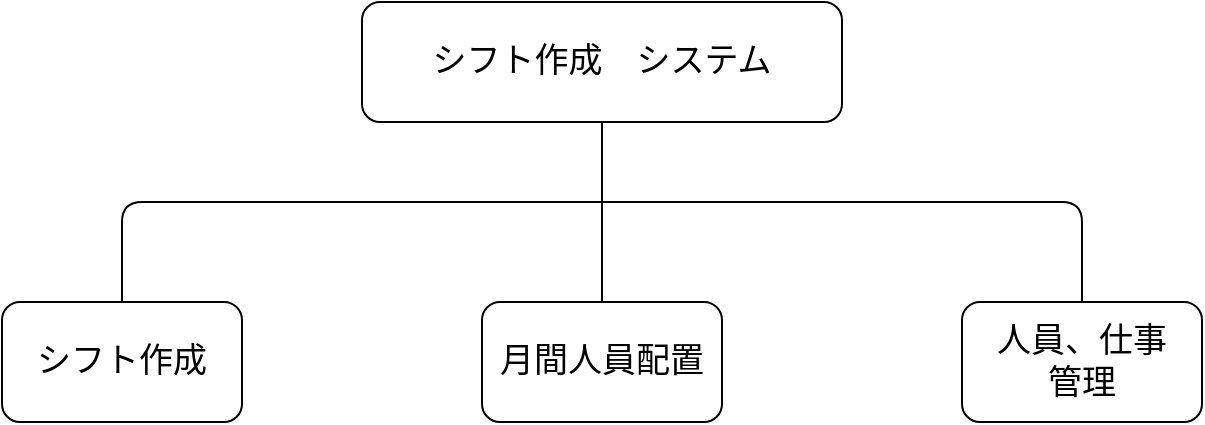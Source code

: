 <mxfile version="13.1.3" pages="6">
    <diagram id="o-nhEI0Ll0ATZ2FC6t1C" name="システム全体像">
        <mxGraphModel dx="898" dy="680" grid="1" gridSize="10" guides="1" tooltips="1" connect="1" arrows="1" fold="1" page="1" pageScale="1" pageWidth="827" pageHeight="1169" math="0" shadow="0">
            <root>
                <mxCell id="h0-zNd2Gv4u5xCkBOTYm-0"/>
                <mxCell id="h0-zNd2Gv4u5xCkBOTYm-1" parent="h0-zNd2Gv4u5xCkBOTYm-0"/>
                <mxCell id="V_jNcL3pO2qzTO4pZAFm-0" value="シフト作成　システム" style="rounded=1;whiteSpace=wrap;html=1;fontSize=17;" parent="h0-zNd2Gv4u5xCkBOTYm-1" vertex="1">
                    <mxGeometry x="240" y="40" width="240" height="60" as="geometry"/>
                </mxCell>
                <mxCell id="V_jNcL3pO2qzTO4pZAFm-1" value="シフト作成" style="rounded=1;whiteSpace=wrap;html=1;fontSize=17;" parent="h0-zNd2Gv4u5xCkBOTYm-1" vertex="1">
                    <mxGeometry x="60" y="190" width="120" height="60" as="geometry"/>
                </mxCell>
                <mxCell id="V_jNcL3pO2qzTO4pZAFm-2" value="月間人員配置" style="rounded=1;whiteSpace=wrap;html=1;fontSize=17;" parent="h0-zNd2Gv4u5xCkBOTYm-1" vertex="1">
                    <mxGeometry x="300" y="190" width="120" height="60" as="geometry"/>
                </mxCell>
                <mxCell id="V_jNcL3pO2qzTO4pZAFm-3" value="人員、仕事&lt;br&gt;管理" style="rounded=1;whiteSpace=wrap;html=1;fontSize=17;" parent="h0-zNd2Gv4u5xCkBOTYm-1" vertex="1">
                    <mxGeometry x="540" y="190" width="120" height="60" as="geometry"/>
                </mxCell>
                <mxCell id="V_jNcL3pO2qzTO4pZAFm-5" value="" style="endArrow=none;html=1;fontSize=17;entryX=0.5;entryY=1;entryDx=0;entryDy=0;exitX=0.5;exitY=0;exitDx=0;exitDy=0;" parent="h0-zNd2Gv4u5xCkBOTYm-1" source="V_jNcL3pO2qzTO4pZAFm-2" target="V_jNcL3pO2qzTO4pZAFm-0" edge="1">
                    <mxGeometry width="50" height="50" relative="1" as="geometry">
                        <mxPoint x="390" y="330" as="sourcePoint"/>
                        <mxPoint x="440" y="280" as="targetPoint"/>
                    </mxGeometry>
                </mxCell>
                <mxCell id="V_jNcL3pO2qzTO4pZAFm-6" value="" style="endArrow=none;html=1;fontSize=17;entryX=0.5;entryY=0;entryDx=0;entryDy=0;" parent="h0-zNd2Gv4u5xCkBOTYm-1" target="V_jNcL3pO2qzTO4pZAFm-3" edge="1">
                    <mxGeometry width="50" height="50" relative="1" as="geometry">
                        <mxPoint x="360" y="140" as="sourcePoint"/>
                        <mxPoint x="440" y="280" as="targetPoint"/>
                        <Array as="points">
                            <mxPoint x="600" y="140"/>
                        </Array>
                    </mxGeometry>
                </mxCell>
                <mxCell id="V_jNcL3pO2qzTO4pZAFm-7" value="" style="endArrow=none;html=1;fontSize=17;exitX=0.5;exitY=0;exitDx=0;exitDy=0;" parent="h0-zNd2Gv4u5xCkBOTYm-1" source="V_jNcL3pO2qzTO4pZAFm-1" edge="1">
                    <mxGeometry width="50" height="50" relative="1" as="geometry">
                        <mxPoint x="390" y="330" as="sourcePoint"/>
                        <mxPoint x="360" y="140" as="targetPoint"/>
                        <Array as="points">
                            <mxPoint x="120" y="140"/>
                        </Array>
                    </mxGeometry>
                </mxCell>
            </root>
        </mxGraphModel>
    </diagram>
    <diagram id="C5RBs43oDa-KdzZeNtuy" name="シフト作成 フローチャート">
        <mxGraphModel dx="1138" dy="680" grid="1" gridSize="10" guides="1" tooltips="1" connect="1" arrows="1" fold="1" page="1" pageScale="1" pageWidth="827" pageHeight="1169" math="0" shadow="0">
            <root>
                <mxCell id="WIyWlLk6GJQsqaUBKTNV-0"/>
                <mxCell id="WIyWlLk6GJQsqaUBKTNV-1" parent="WIyWlLk6GJQsqaUBKTNV-0"/>
                <mxCell id="WIyWlLk6GJQsqaUBKTNV-2" value="" style="rounded=0;html=1;jettySize=auto;orthogonalLoop=1;fontSize=11;endArrow=block;endFill=0;endSize=8;strokeWidth=1;shadow=0;labelBackgroundColor=none;edgeStyle=orthogonalEdgeStyle;entryX=0.5;entryY=0;entryDx=0;entryDy=0;" parent="WIyWlLk6GJQsqaUBKTNV-1" source="WIyWlLk6GJQsqaUBKTNV-3" target="FA0ZY51cPl-vO5pHPwS9-0" edge="1">
                    <mxGeometry relative="1" as="geometry">
                        <mxPoint x="220" y="170" as="targetPoint"/>
                    </mxGeometry>
                </mxCell>
                <mxCell id="WIyWlLk6GJQsqaUBKTNV-3" value="start" style="rounded=1;whiteSpace=wrap;html=1;fontSize=12;glass=0;strokeWidth=1;shadow=0;" parent="WIyWlLk6GJQsqaUBKTNV-1" vertex="1">
                    <mxGeometry x="160" y="80" width="120" height="40" as="geometry"/>
                </mxCell>
                <mxCell id="FA0ZY51cPl-vO5pHPwS9-5" style="edgeStyle=orthogonalEdgeStyle;rounded=0;orthogonalLoop=1;jettySize=auto;html=1;exitX=0;exitY=0.5;exitDx=0;exitDy=0;" parent="WIyWlLk6GJQsqaUBKTNV-1" source="SOiAL_RHciGtd8sG_Pv3-1" edge="1">
                    <mxGeometry relative="1" as="geometry">
                        <mxPoint x="220" y="250" as="targetPoint"/>
                        <mxPoint x="340" y="250" as="sourcePoint"/>
                    </mxGeometry>
                </mxCell>
                <mxCell id="WIyWlLk6GJQsqaUBKTNV-11" value="end" style="rounded=1;whiteSpace=wrap;html=1;fontSize=12;glass=0;strokeWidth=1;shadow=0;" parent="WIyWlLk6GJQsqaUBKTNV-1" vertex="1">
                    <mxGeometry x="160" y="690" width="120" height="40" as="geometry"/>
                </mxCell>
                <mxCell id="FA0ZY51cPl-vO5pHPwS9-2" value="" style="edgeStyle=orthogonalEdgeStyle;rounded=0;orthogonalLoop=1;jettySize=auto;html=1;entryX=0.5;entryY=0;entryDx=0;entryDy=0;" parent="WIyWlLk6GJQsqaUBKTNV-1" source="FA0ZY51cPl-vO5pHPwS9-0" target="FA0ZY51cPl-vO5pHPwS9-3" edge="1">
                    <mxGeometry relative="1" as="geometry">
                        <mxPoint x="220" y="260" as="targetPoint"/>
                    </mxGeometry>
                </mxCell>
                <mxCell id="FA0ZY51cPl-vO5pHPwS9-0" value="日付の入力" style="rounded=0;whiteSpace=wrap;html=1;" parent="WIyWlLk6GJQsqaUBKTNV-1" vertex="1">
                    <mxGeometry x="160" y="150" width="120" height="70" as="geometry"/>
                </mxCell>
                <mxCell id="FA0ZY51cPl-vO5pHPwS9-1" style="edgeStyle=orthogonalEdgeStyle;rounded=0;orthogonalLoop=1;jettySize=auto;html=1;exitX=0.5;exitY=1;exitDx=0;exitDy=0;" parent="WIyWlLk6GJQsqaUBKTNV-1" source="FA0ZY51cPl-vO5pHPwS9-0" target="FA0ZY51cPl-vO5pHPwS9-0" edge="1">
                    <mxGeometry relative="1" as="geometry"/>
                </mxCell>
                <mxCell id="FA0ZY51cPl-vO5pHPwS9-3" value="シフト作成" style="whiteSpace=wrap;html=1;aspect=fixed;" parent="WIyWlLk6GJQsqaUBKTNV-1" vertex="1">
                    <mxGeometry x="160" y="280" width="120" height="120" as="geometry"/>
                </mxCell>
                <mxCell id="FA0ZY51cPl-vO5pHPwS9-10" value="" style="endArrow=classic;html=1;entryX=0.5;entryY=0;entryDx=0;entryDy=0;" parent="WIyWlLk6GJQsqaUBKTNV-1" edge="1">
                    <mxGeometry width="50" height="50" relative="1" as="geometry">
                        <mxPoint x="220" y="400" as="sourcePoint"/>
                        <mxPoint x="220" y="430" as="targetPoint"/>
                    </mxGeometry>
                </mxCell>
                <mxCell id="FA0ZY51cPl-vO5pHPwS9-11" value="" style="endArrow=classic;html=1;exitX=0.5;exitY=1;exitDx=0;exitDy=0;entryX=0.5;entryY=0;entryDx=0;entryDy=0;" parent="WIyWlLk6GJQsqaUBKTNV-1" target="WIyWlLk6GJQsqaUBKTNV-11" edge="1">
                    <mxGeometry width="50" height="50" relative="1" as="geometry">
                        <mxPoint x="220" y="490" as="sourcePoint"/>
                        <mxPoint x="440" y="290" as="targetPoint"/>
                    </mxGeometry>
                </mxCell>
                <mxCell id="FA0ZY51cPl-vO5pHPwS9-18" value="no" style="edgeLabel;html=1;align=center;verticalAlign=middle;resizable=0;points=[];fontSize=17;" parent="FA0ZY51cPl-vO5pHPwS9-11" vertex="1" connectable="0">
                    <mxGeometry x="0.55" y="2" relative="1" as="geometry">
                        <mxPoint x="18" as="offset"/>
                    </mxGeometry>
                </mxCell>
                <mxCell id="FA0ZY51cPl-vO5pHPwS9-12" value="手作業で変更" style="rhombus;whiteSpace=wrap;html=1;" parent="WIyWlLk6GJQsqaUBKTNV-1" vertex="1">
                    <mxGeometry x="160" y="530" width="120" height="80" as="geometry"/>
                </mxCell>
                <mxCell id="FA0ZY51cPl-vO5pHPwS9-16" value="" style="edgeStyle=orthogonalEdgeStyle;rounded=0;orthogonalLoop=1;jettySize=auto;html=1;fontSize=17;" parent="WIyWlLk6GJQsqaUBKTNV-1" source="FA0ZY51cPl-vO5pHPwS9-13" target="FA0ZY51cPl-vO5pHPwS9-12" edge="1">
                    <mxGeometry relative="1" as="geometry">
                        <Array as="points">
                            <mxPoint x="220" y="530"/>
                            <mxPoint x="220" y="530"/>
                        </Array>
                    </mxGeometry>
                </mxCell>
                <mxCell id="FA0ZY51cPl-vO5pHPwS9-17" value="no" style="edgeLabel;html=1;align=center;verticalAlign=middle;resizable=0;points=[];fontSize=17;" parent="FA0ZY51cPl-vO5pHPwS9-16" vertex="1" connectable="0">
                    <mxGeometry x="-0.1" y="1" relative="1" as="geometry">
                        <mxPoint x="19" as="offset"/>
                    </mxGeometry>
                </mxCell>
                <mxCell id="FA0ZY51cPl-vO5pHPwS9-13" value="作り直す" style="rhombus;whiteSpace=wrap;html=1;" parent="WIyWlLk6GJQsqaUBKTNV-1" vertex="1">
                    <mxGeometry x="160" y="430" width="120" height="80" as="geometry"/>
                </mxCell>
                <mxCell id="FA0ZY51cPl-vO5pHPwS9-14" value="" style="endArrow=classic;html=1;exitX=1;exitY=0.5;exitDx=0;exitDy=0;entryX=1;entryY=0.5;entryDx=0;entryDy=0;" parent="WIyWlLk6GJQsqaUBKTNV-1" source="FA0ZY51cPl-vO5pHPwS9-13" target="FA0ZY51cPl-vO5pHPwS9-3" edge="1">
                    <mxGeometry width="50" height="50" relative="1" as="geometry">
                        <mxPoint x="390" y="460" as="sourcePoint"/>
                        <mxPoint x="440" y="410" as="targetPoint"/>
                        <Array as="points">
                            <mxPoint x="360" y="470"/>
                            <mxPoint x="360" y="340"/>
                        </Array>
                    </mxGeometry>
                </mxCell>
                <mxCell id="FA0ZY51cPl-vO5pHPwS9-15" value="yes" style="edgeLabel;html=1;align=center;verticalAlign=middle;resizable=0;points=[];fontStyle=1;fontSize=17;" parent="FA0ZY51cPl-vO5pHPwS9-14" vertex="1" connectable="0">
                    <mxGeometry x="0.221" y="-1" relative="1" as="geometry">
                        <mxPoint x="19" y="27" as="offset"/>
                    </mxGeometry>
                </mxCell>
                <mxCell id="FA0ZY51cPl-vO5pHPwS9-19" value="手作業作成" style="rounded=0;whiteSpace=wrap;html=1;" parent="WIyWlLk6GJQsqaUBKTNV-1" vertex="1">
                    <mxGeometry x="354" y="610" width="120" height="60" as="geometry"/>
                </mxCell>
                <mxCell id="FA0ZY51cPl-vO5pHPwS9-20" value="" style="endArrow=classic;html=1;fontSize=17;exitX=1;exitY=0.5;exitDx=0;exitDy=0;entryX=0.5;entryY=0;entryDx=0;entryDy=0;" parent="WIyWlLk6GJQsqaUBKTNV-1" source="FA0ZY51cPl-vO5pHPwS9-12" target="FA0ZY51cPl-vO5pHPwS9-19" edge="1">
                    <mxGeometry width="50" height="50" relative="1" as="geometry">
                        <mxPoint x="390" y="520" as="sourcePoint"/>
                        <mxPoint x="440" y="470" as="targetPoint"/>
                        <Array as="points">
                            <mxPoint x="414" y="570"/>
                        </Array>
                    </mxGeometry>
                </mxCell>
                <mxCell id="FA0ZY51cPl-vO5pHPwS9-21" value="yes" style="edgeLabel;html=1;align=center;verticalAlign=middle;resizable=0;points=[];fontSize=17;" parent="FA0ZY51cPl-vO5pHPwS9-20" vertex="1" connectable="0">
                    <mxGeometry x="-0.253" y="2" relative="1" as="geometry">
                        <mxPoint x="6" y="-18" as="offset"/>
                    </mxGeometry>
                </mxCell>
                <mxCell id="FA0ZY51cPl-vO5pHPwS9-22" value="" style="endArrow=classic;html=1;fontSize=17;exitX=0.5;exitY=1;exitDx=0;exitDy=0;entryX=1;entryY=0.5;entryDx=0;entryDy=0;" parent="WIyWlLk6GJQsqaUBKTNV-1" source="FA0ZY51cPl-vO5pHPwS9-19" target="WIyWlLk6GJQsqaUBKTNV-11" edge="1">
                    <mxGeometry width="50" height="50" relative="1" as="geometry">
                        <mxPoint x="390" y="520" as="sourcePoint"/>
                        <mxPoint x="440" y="470" as="targetPoint"/>
                        <Array as="points">
                            <mxPoint x="414" y="710"/>
                        </Array>
                    </mxGeometry>
                </mxCell>
                <mxCell id="SOiAL_RHciGtd8sG_Pv3-0" value="月間人員配置を元にシフトを作成します" style="text;html=1;strokeColor=none;fillColor=none;align=center;verticalAlign=middle;whiteSpace=wrap;rounded=0;fontSize=26;" parent="WIyWlLk6GJQsqaUBKTNV-1" vertex="1">
                    <mxGeometry x="90" y="30" width="330" height="20" as="geometry"/>
                </mxCell>
                <mxCell id="SOiAL_RHciGtd8sG_Pv3-1" value="&lt;font style=&quot;font-size: 12px&quot;&gt;人員、仕事&lt;/font&gt;" style="rounded=0;whiteSpace=wrap;html=1;fontSize=26;" parent="WIyWlLk6GJQsqaUBKTNV-1" vertex="1">
                    <mxGeometry x="390" y="220" width="120" height="60" as="geometry"/>
                </mxCell>
                <mxCell id="SOiAL_RHciGtd8sG_Pv3-2" value="月間人員配置" style="text;html=1;strokeColor=none;fillColor=none;align=center;verticalAlign=middle;whiteSpace=wrap;rounded=0;fontSize=12;" parent="WIyWlLk6GJQsqaUBKTNV-1" vertex="1">
                    <mxGeometry x="410" y="190" width="80" height="20" as="geometry"/>
                </mxCell>
                <mxCell id="9BBWGu5newCWS0TUFZKI-1" value="" style="endArrow=none;dashed=1;html=1;fontSize=17;" parent="WIyWlLk6GJQsqaUBKTNV-1" edge="1">
                    <mxGeometry width="50" height="50" relative="1" as="geometry">
                        <mxPoint x="480" y="770" as="sourcePoint"/>
                        <mxPoint x="480" y="350" as="targetPoint"/>
                    </mxGeometry>
                </mxCell>
            </root>
        </mxGraphModel>
    </diagram>
    <diagram id="yYn8OdS9xvGBYCVe_7Vl" name="月間人員配置">
        <mxGraphModel dx="898" dy="680" grid="1" gridSize="10" guides="1" tooltips="1" connect="1" arrows="1" fold="1" page="1" pageScale="1" pageWidth="827" pageHeight="1169" math="0" shadow="0">
            <root>
                <mxCell id="7ivjyY709VusoGsk7G7s-0"/>
                <mxCell id="7ivjyY709VusoGsk7G7s-1" parent="7ivjyY709VusoGsk7G7s-0"/>
                <mxCell id="odh_jx5B7-V23JYs113w-0" value="登録データを元に月間人員配置作成、出勤日振替などはここで行う。" style="text;html=1;strokeColor=none;fillColor=none;align=center;verticalAlign=middle;whiteSpace=wrap;rounded=0;fontSize=17;" parent="7ivjyY709VusoGsk7G7s-1" vertex="1">
                    <mxGeometry x="110" y="30" width="550" height="20" as="geometry"/>
                </mxCell>
                <mxCell id="FP7F9tNHqtwl30B7Jy7C-0" value="人員登録データを元に月間人員配置を作成" style="rounded=0;whiteSpace=wrap;html=1;" parent="7ivjyY709VusoGsk7G7s-1" vertex="1">
                    <mxGeometry x="325" y="90" width="155" height="90" as="geometry"/>
                </mxCell>
                <mxCell id="FP7F9tNHqtwl30B7Jy7C-1" value="出勤日振替の入力" style="rounded=0;whiteSpace=wrap;html=1;" parent="7ivjyY709VusoGsk7G7s-1" vertex="1">
                    <mxGeometry x="40" y="200" width="160" height="80" as="geometry"/>
                </mxCell>
                <mxCell id="FP7F9tNHqtwl30B7Jy7C-2" value="" style="endArrow=classic;html=1;fontSize=17;exitX=0.5;exitY=1;exitDx=0;exitDy=0;" parent="7ivjyY709VusoGsk7G7s-1" source="FP7F9tNHqtwl30B7Jy7C-0" target="FP7F9tNHqtwl30B7Jy7C-4" edge="1">
                    <mxGeometry width="50" height="50" relative="1" as="geometry">
                        <mxPoint x="390" y="320" as="sourcePoint"/>
                        <mxPoint x="403" y="400" as="targetPoint"/>
                    </mxGeometry>
                </mxCell>
                <mxCell id="FP7F9tNHqtwl30B7Jy7C-3" value="" style="endArrow=classic;html=1;fontSize=17;exitX=1;exitY=0.5;exitDx=0;exitDy=0;" parent="7ivjyY709VusoGsk7G7s-1" source="FP7F9tNHqtwl30B7Jy7C-1" edge="1">
                    <mxGeometry width="50" height="50" relative="1" as="geometry">
                        <mxPoint x="390" y="320" as="sourcePoint"/>
                        <mxPoint x="400" y="240" as="targetPoint"/>
                    </mxGeometry>
                </mxCell>
                <mxCell id="FP7F9tNHqtwl30B7Jy7C-4" value="人員配置アップデート" style="rounded=0;whiteSpace=wrap;html=1;" parent="7ivjyY709VusoGsk7G7s-1" vertex="1">
                    <mxGeometry x="330" y="370" width="150" height="70" as="geometry"/>
                </mxCell>
                <mxCell id="FP7F9tNHqtwl30B7Jy7C-5" value="" style="endArrow=classic;html=1;fontSize=17;entryX=1.013;entryY=0.356;entryDx=0;entryDy=0;entryPerimeter=0;" parent="7ivjyY709VusoGsk7G7s-1" target="FP7F9tNHqtwl30B7Jy7C-0" edge="1">
                    <mxGeometry width="50" height="50" relative="1" as="geometry">
                        <mxPoint x="600" y="120" as="sourcePoint"/>
                        <mxPoint x="440" y="270" as="targetPoint"/>
                    </mxGeometry>
                </mxCell>
                <mxCell id="FP7F9tNHqtwl30B7Jy7C-6" value="人員出勤曜日、時間" style="shape=cylinder;whiteSpace=wrap;html=1;boundedLbl=1;backgroundOutline=1;" parent="7ivjyY709VusoGsk7G7s-1" vertex="1">
                    <mxGeometry x="600" y="80" width="120" height="90" as="geometry"/>
                </mxCell>
            </root>
        </mxGraphModel>
    </diagram>
    <diagram id="fYE-bFdFz8GRPvOUDyS9" name="人員仕事の管理">
        <mxGraphModel dx="898" dy="680" grid="1" gridSize="10" guides="1" tooltips="1" connect="1" arrows="1" fold="1" page="1" pageScale="1" pageWidth="827" pageHeight="1169" math="0" shadow="0">
            <root>
                <mxCell id="nGqUpJj-VU4m9iy3R8_2-0"/>
                <mxCell id="nGqUpJj-VU4m9iy3R8_2-1" parent="nGqUpJj-VU4m9iy3R8_2-0"/>
                <mxCell id="huFbEBNBkNbaL7n2ms7_-0" value="&lt;font style=&quot;font-size: 17px&quot;&gt;人員と仕事の登録、削除、変更を行う&lt;/font&gt;" style="text;html=1;strokeColor=none;fillColor=none;align=center;verticalAlign=middle;whiteSpace=wrap;rounded=0;" parent="nGqUpJj-VU4m9iy3R8_2-1" vertex="1">
                    <mxGeometry x="234" y="30" width="360" height="70" as="geometry"/>
                </mxCell>
                <mxCell id="huFbEBNBkNbaL7n2ms7_-2" value="&lt;table border=&quot;1&quot; width=&quot;100%&quot; cellpadding=&quot;4&quot; style=&quot;width: 100% ; height: 100% ; border-collapse: collapse ; font-size: 23px&quot;&gt;&lt;tbody&gt;&lt;tr&gt;&lt;th align=&quot;center&quot;&gt;&lt;font style=&quot;font-size: 23px&quot;&gt;人員&lt;/font&gt;&lt;/th&gt;&lt;/tr&gt;&lt;tr&gt;&lt;td align=&quot;center&quot;&gt;&lt;font style=&quot;font-size: 23px&quot;&gt;名前&lt;br&gt;性別&lt;br&gt;生年月日&lt;br&gt;人員区分&lt;br&gt;入社年数&lt;br&gt;&lt;br&gt;&lt;br&gt;&lt;/font&gt;&lt;/td&gt;&lt;/tr&gt;&lt;/tbody&gt;&lt;/table&gt;" style="text;html=1;strokeColor=none;fillColor=none;overflow=fill;" parent="nGqUpJj-VU4m9iy3R8_2-1" vertex="1">
                    <mxGeometry x="80" y="130" width="280" height="420" as="geometry"/>
                </mxCell>
                <mxCell id="huFbEBNBkNbaL7n2ms7_-3" value="&lt;table border=&quot;1&quot; width=&quot;100%&quot; cellpadding=&quot;4&quot; style=&quot;width: 100% ; height: 100% ; border-collapse: collapse ; font-size: 23px&quot;&gt;&lt;tbody&gt;&lt;tr&gt;&lt;th align=&quot;center&quot;&gt;&lt;font style=&quot;font-size: 23px&quot;&gt;仕事&lt;/font&gt;&lt;/th&gt;&lt;/tr&gt;&lt;tr&gt;&lt;td align=&quot;center&quot;&gt;&lt;font style=&quot;font-size: 23px&quot;&gt;仕事名&lt;br&gt;日時&lt;br&gt;人数&lt;br&gt;人固定&lt;br&gt;優先度&lt;br&gt;要望人員区分&lt;br&gt;&lt;br&gt;&lt;br&gt;&lt;/font&gt;&lt;/td&gt;&lt;/tr&gt;&lt;/tbody&gt;&lt;/table&gt;" style="text;html=1;strokeColor=none;fillColor=none;overflow=fill;" parent="nGqUpJj-VU4m9iy3R8_2-1" vertex="1">
                    <mxGeometry x="430" y="130" width="280" height="420" as="geometry"/>
                </mxCell>
            </root>
        </mxGraphModel>
    </diagram>
    <diagram id="hXmvLXeVp9waXMqIlB87" name="シフト作成内部">
        <mxGraphModel dx="399" dy="231" grid="1" gridSize="10" guides="1" tooltips="1" connect="1" arrows="1" fold="1" page="1" pageScale="1" pageWidth="827" pageHeight="1169" math="0" shadow="0">
            <root>
                <mxCell id="2jajkmkZYfr-5iO5_2HZ-0"/>
                <mxCell id="2jajkmkZYfr-5iO5_2HZ-1" parent="2jajkmkZYfr-5iO5_2HZ-0"/>
                <mxCell id="2jajkmkZYfr-5iO5_2HZ-2" value="&lt;p style=&quot;line-height: 100% ; font-size: 25px&quot;&gt;シフト作成の構造&lt;/p&gt;" style="text;html=1;align=center;verticalAlign=middle;resizable=0;points=[];autosize=1;" vertex="1" parent="2jajkmkZYfr-5iO5_2HZ-1">
                    <mxGeometry x="96" y="8" width="220" height="80" as="geometry"/>
                </mxCell>
                <mxCell id="SEsO_a_8aoUVhpv3Vek7-4" style="edgeStyle=orthogonalEdgeStyle;rounded=0;orthogonalLoop=1;jettySize=auto;html=1;entryX=0.438;entryY=0;entryDx=0;entryDy=0;entryPerimeter=0;" edge="1" parent="2jajkmkZYfr-5iO5_2HZ-1" source="c2KVlF99RBAMLboCiqgJ-1" target="SEsO_a_8aoUVhpv3Vek7-1">
                    <mxGeometry relative="1" as="geometry"/>
                </mxCell>
                <mxCell id="c2KVlF99RBAMLboCiqgJ-1" value="その人専用の特別仕事から特別シフトを作成。" style="rounded=0;whiteSpace=wrap;html=1;" vertex="1" parent="2jajkmkZYfr-5iO5_2HZ-1">
                    <mxGeometry x="120" y="240" width="280" height="80" as="geometry"/>
                </mxCell>
                <mxCell id="SEsO_a_8aoUVhpv3Vek7-0" style="edgeStyle=orthogonalEdgeStyle;rounded=0;orthogonalLoop=1;jettySize=auto;html=1;entryX=0.5;entryY=0;entryDx=0;entryDy=0;" edge="1" parent="2jajkmkZYfr-5iO5_2HZ-1" source="c2KVlF99RBAMLboCiqgJ-2" target="c2KVlF99RBAMLboCiqgJ-1">
                    <mxGeometry relative="1" as="geometry">
                        <Array as="points">
                            <mxPoint x="260" y="200"/>
                            <mxPoint x="260" y="200"/>
                        </Array>
                    </mxGeometry>
                </mxCell>
                <mxCell id="SEsO_a_8aoUVhpv3Vek7-3" style="edgeStyle=orthogonalEdgeStyle;rounded=0;orthogonalLoop=1;jettySize=auto;html=1;entryX=0.938;entryY=0;entryDx=0;entryDy=0;entryPerimeter=0;" edge="1" parent="2jajkmkZYfr-5iO5_2HZ-1" source="c2KVlF99RBAMLboCiqgJ-2" target="SEsO_a_8aoUVhpv3Vek7-1">
                    <mxGeometry relative="1" as="geometry">
                        <Array as="points">
                            <mxPoint x="420" y="230"/>
                            <mxPoint x="420" y="230"/>
                        </Array>
                    </mxGeometry>
                </mxCell>
                <mxCell id="c2KVlF99RBAMLboCiqgJ-2" value="&lt;font style=&quot;font-size: 14px&quot;&gt;入力値『従業員（Worker）、常設仕事（Job）、特別仕事（SpecialJob）』&lt;/font&gt;" style="rounded=1;whiteSpace=wrap;html=1;" vertex="1" parent="2jajkmkZYfr-5iO5_2HZ-1">
                    <mxGeometry x="120" y="120" width="320" height="60" as="geometry"/>
                </mxCell>
                <mxCell id="SEsO_a_8aoUVhpv3Vek7-6" style="edgeStyle=orthogonalEdgeStyle;rounded=0;orthogonalLoop=1;jettySize=auto;html=1;entryX=0.5;entryY=0;entryDx=0;entryDy=0;" edge="1" parent="2jajkmkZYfr-5iO5_2HZ-1" source="SEsO_a_8aoUVhpv3Vek7-1" target="SEsO_a_8aoUVhpv3Vek7-5">
                    <mxGeometry relative="1" as="geometry"/>
                </mxCell>
                <mxCell id="SEsO_a_8aoUVhpv3Vek7-1" value="休憩が必要な人を選定し、特別シフトにかぶらないように休憩シフトを作成" style="rounded=0;whiteSpace=wrap;html=1;" vertex="1" parent="2jajkmkZYfr-5iO5_2HZ-1">
                    <mxGeometry x="120" y="360" width="320" height="80" as="geometry"/>
                </mxCell>
                <mxCell id="SEsO_a_8aoUVhpv3Vek7-9" style="edgeStyle=orthogonalEdgeStyle;rounded=0;orthogonalLoop=1;jettySize=auto;html=1;entryX=0.5;entryY=0;entryDx=0;entryDy=0;" edge="1" parent="2jajkmkZYfr-5iO5_2HZ-1" source="SEsO_a_8aoUVhpv3Vek7-5" target="SEsO_a_8aoUVhpv3Vek7-8">
                    <mxGeometry relative="1" as="geometry"/>
                </mxCell>
                <mxCell id="SEsO_a_8aoUVhpv3Vek7-5" value="特別シフトと休憩シフトにかぶらないように常設シフトを作成する。" style="rounded=0;whiteSpace=wrap;html=1;" vertex="1" parent="2jajkmkZYfr-5iO5_2HZ-1">
                    <mxGeometry x="120" y="480" width="320" height="80" as="geometry"/>
                </mxCell>
                <mxCell id="SEsO_a_8aoUVhpv3Vek7-8" value="&lt;font style=&quot;font-size: 15px&quot;&gt;出力「常設シフト(Shift)、特別シフト(SpShift)、休息シフト(RestShift)』&lt;/font&gt;" style="rounded=1;whiteSpace=wrap;html=1;" vertex="1" parent="2jajkmkZYfr-5iO5_2HZ-1">
                    <mxGeometry x="120" y="630" width="320" height="90" as="geometry"/>
                </mxCell>
                <mxCell id="SEsO_a_8aoUVhpv3Vek7-10" value="" style="endArrow=none;dashed=1;html=1;" edge="1" parent="2jajkmkZYfr-5iO5_2HZ-1">
                    <mxGeometry width="50" height="50" relative="1" as="geometry">
                        <mxPoint x="40" y="760" as="sourcePoint"/>
                        <mxPoint x="480" y="760" as="targetPoint"/>
                    </mxGeometry>
                </mxCell>
                <mxCell id="SEsO_a_8aoUVhpv3Vek7-12" value="&lt;font style=&quot;font-size: 15px&quot;&gt;各シフトを人ごとにひとまとめにする&lt;/font&gt;" style="rounded=0;whiteSpace=wrap;html=1;" vertex="1" parent="2jajkmkZYfr-5iO5_2HZ-1">
                    <mxGeometry x="120" y="800" width="320" height="90" as="geometry"/>
                </mxCell>
            </root>
        </mxGraphModel>
    </diagram>
    <diagram id="W19S9wuLiy6dQwIRameo" name="Page-6">
        <mxGraphModel dx="698" dy="405" grid="1" gridSize="10" guides="1" tooltips="1" connect="1" arrows="1" fold="1" page="1" pageScale="1" pageWidth="827" pageHeight="1169" math="0" shadow="0">
            <root>
                <mxCell id="dXLN7do0zq8ytgIncnit-0"/>
                <mxCell id="dXLN7do0zq8ytgIncnit-1" parent="dXLN7do0zq8ytgIncnit-0"/>
                <mxCell id="dXLN7do0zq8ytgIncnit-2" value="&lt;font style=&quot;font-size: 36px&quot;&gt;今後の課題&lt;br&gt;&lt;br&gt;個人シフトの作成&lt;br&gt;人ごとの重みつけ&lt;br&gt;入力フォームと出力の作成&lt;/font&gt;" style="whiteSpace=wrap;html=1;aspect=fixed;" vertex="1" parent="dXLN7do0zq8ytgIncnit-1">
                    <mxGeometry x="80" y="40" width="480" height="480" as="geometry"/>
                </mxCell>
            </root>
        </mxGraphModel>
    </diagram>
</mxfile>